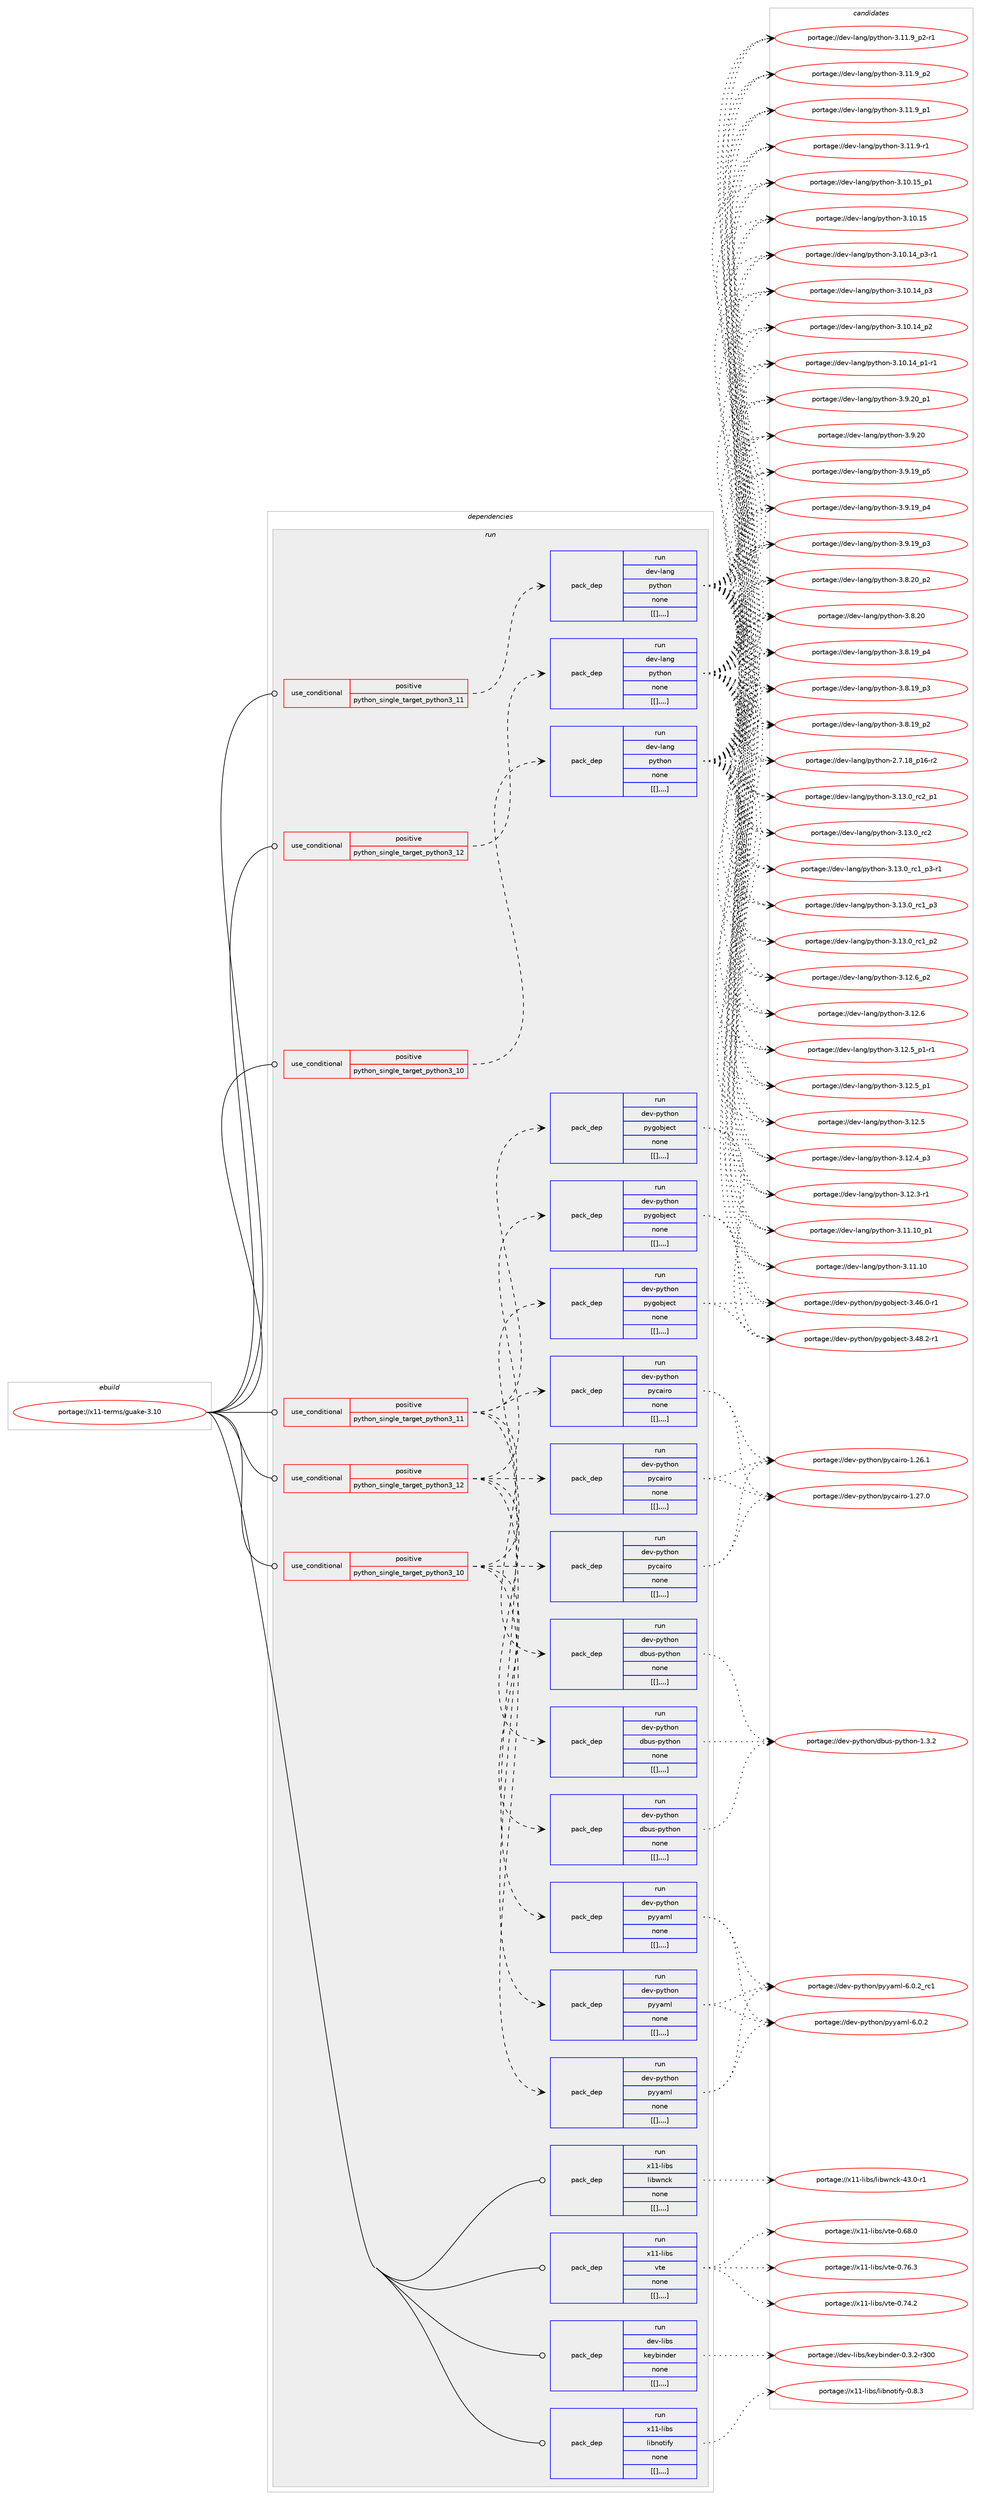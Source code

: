 digraph prolog {

# *************
# Graph options
# *************

newrank=true;
concentrate=true;
compound=true;
graph [rankdir=LR,fontname=Helvetica,fontsize=10,ranksep=1.5];#, ranksep=2.5, nodesep=0.2];
edge  [arrowhead=vee];
node  [fontname=Helvetica,fontsize=10];

# **********
# The ebuild
# **********

subgraph cluster_leftcol {
color=gray;
label=<<i>ebuild</i>>;
id [label="portage://x11-terms/guake-3.10", color=red, width=4, href="../x11-terms/guake-3.10.svg"];
}

# ****************
# The dependencies
# ****************

subgraph cluster_midcol {
color=gray;
label=<<i>dependencies</i>>;
subgraph cluster_compile {
fillcolor="#eeeeee";
style=filled;
label=<<i>compile</i>>;
}
subgraph cluster_compileandrun {
fillcolor="#eeeeee";
style=filled;
label=<<i>compile and run</i>>;
}
subgraph cluster_run {
fillcolor="#eeeeee";
style=filled;
label=<<i>run</i>>;
subgraph cond128310 {
dependency480566 [label=<<TABLE BORDER="0" CELLBORDER="1" CELLSPACING="0" CELLPADDING="4"><TR><TD ROWSPAN="3" CELLPADDING="10">use_conditional</TD></TR><TR><TD>positive</TD></TR><TR><TD>python_single_target_python3_10</TD></TR></TABLE>>, shape=none, color=red];
subgraph pack348815 {
dependency480567 [label=<<TABLE BORDER="0" CELLBORDER="1" CELLSPACING="0" CELLPADDING="4" WIDTH="220"><TR><TD ROWSPAN="6" CELLPADDING="30">pack_dep</TD></TR><TR><TD WIDTH="110">run</TD></TR><TR><TD>dev-lang</TD></TR><TR><TD>python</TD></TR><TR><TD>none</TD></TR><TR><TD>[[],,,,]</TD></TR></TABLE>>, shape=none, color=blue];
}
dependency480566:e -> dependency480567:w [weight=20,style="dashed",arrowhead="vee"];
}
id:e -> dependency480566:w [weight=20,style="solid",arrowhead="odot"];
subgraph cond128311 {
dependency480568 [label=<<TABLE BORDER="0" CELLBORDER="1" CELLSPACING="0" CELLPADDING="4"><TR><TD ROWSPAN="3" CELLPADDING="10">use_conditional</TD></TR><TR><TD>positive</TD></TR><TR><TD>python_single_target_python3_10</TD></TR></TABLE>>, shape=none, color=red];
subgraph pack348816 {
dependency480569 [label=<<TABLE BORDER="0" CELLBORDER="1" CELLSPACING="0" CELLPADDING="4" WIDTH="220"><TR><TD ROWSPAN="6" CELLPADDING="30">pack_dep</TD></TR><TR><TD WIDTH="110">run</TD></TR><TR><TD>dev-python</TD></TR><TR><TD>dbus-python</TD></TR><TR><TD>none</TD></TR><TR><TD>[[],,,,]</TD></TR></TABLE>>, shape=none, color=blue];
}
dependency480568:e -> dependency480569:w [weight=20,style="dashed",arrowhead="vee"];
subgraph pack348817 {
dependency480570 [label=<<TABLE BORDER="0" CELLBORDER="1" CELLSPACING="0" CELLPADDING="4" WIDTH="220"><TR><TD ROWSPAN="6" CELLPADDING="30">pack_dep</TD></TR><TR><TD WIDTH="110">run</TD></TR><TR><TD>dev-python</TD></TR><TR><TD>pycairo</TD></TR><TR><TD>none</TD></TR><TR><TD>[[],,,,]</TD></TR></TABLE>>, shape=none, color=blue];
}
dependency480568:e -> dependency480570:w [weight=20,style="dashed",arrowhead="vee"];
subgraph pack348818 {
dependency480571 [label=<<TABLE BORDER="0" CELLBORDER="1" CELLSPACING="0" CELLPADDING="4" WIDTH="220"><TR><TD ROWSPAN="6" CELLPADDING="30">pack_dep</TD></TR><TR><TD WIDTH="110">run</TD></TR><TR><TD>dev-python</TD></TR><TR><TD>pygobject</TD></TR><TR><TD>none</TD></TR><TR><TD>[[],,,,]</TD></TR></TABLE>>, shape=none, color=blue];
}
dependency480568:e -> dependency480571:w [weight=20,style="dashed",arrowhead="vee"];
subgraph pack348819 {
dependency480572 [label=<<TABLE BORDER="0" CELLBORDER="1" CELLSPACING="0" CELLPADDING="4" WIDTH="220"><TR><TD ROWSPAN="6" CELLPADDING="30">pack_dep</TD></TR><TR><TD WIDTH="110">run</TD></TR><TR><TD>dev-python</TD></TR><TR><TD>pyyaml</TD></TR><TR><TD>none</TD></TR><TR><TD>[[],,,,]</TD></TR></TABLE>>, shape=none, color=blue];
}
dependency480568:e -> dependency480572:w [weight=20,style="dashed",arrowhead="vee"];
}
id:e -> dependency480568:w [weight=20,style="solid",arrowhead="odot"];
subgraph cond128312 {
dependency480573 [label=<<TABLE BORDER="0" CELLBORDER="1" CELLSPACING="0" CELLPADDING="4"><TR><TD ROWSPAN="3" CELLPADDING="10">use_conditional</TD></TR><TR><TD>positive</TD></TR><TR><TD>python_single_target_python3_11</TD></TR></TABLE>>, shape=none, color=red];
subgraph pack348820 {
dependency480574 [label=<<TABLE BORDER="0" CELLBORDER="1" CELLSPACING="0" CELLPADDING="4" WIDTH="220"><TR><TD ROWSPAN="6" CELLPADDING="30">pack_dep</TD></TR><TR><TD WIDTH="110">run</TD></TR><TR><TD>dev-lang</TD></TR><TR><TD>python</TD></TR><TR><TD>none</TD></TR><TR><TD>[[],,,,]</TD></TR></TABLE>>, shape=none, color=blue];
}
dependency480573:e -> dependency480574:w [weight=20,style="dashed",arrowhead="vee"];
}
id:e -> dependency480573:w [weight=20,style="solid",arrowhead="odot"];
subgraph cond128313 {
dependency480575 [label=<<TABLE BORDER="0" CELLBORDER="1" CELLSPACING="0" CELLPADDING="4"><TR><TD ROWSPAN="3" CELLPADDING="10">use_conditional</TD></TR><TR><TD>positive</TD></TR><TR><TD>python_single_target_python3_11</TD></TR></TABLE>>, shape=none, color=red];
subgraph pack348821 {
dependency480576 [label=<<TABLE BORDER="0" CELLBORDER="1" CELLSPACING="0" CELLPADDING="4" WIDTH="220"><TR><TD ROWSPAN="6" CELLPADDING="30">pack_dep</TD></TR><TR><TD WIDTH="110">run</TD></TR><TR><TD>dev-python</TD></TR><TR><TD>dbus-python</TD></TR><TR><TD>none</TD></TR><TR><TD>[[],,,,]</TD></TR></TABLE>>, shape=none, color=blue];
}
dependency480575:e -> dependency480576:w [weight=20,style="dashed",arrowhead="vee"];
subgraph pack348822 {
dependency480577 [label=<<TABLE BORDER="0" CELLBORDER="1" CELLSPACING="0" CELLPADDING="4" WIDTH="220"><TR><TD ROWSPAN="6" CELLPADDING="30">pack_dep</TD></TR><TR><TD WIDTH="110">run</TD></TR><TR><TD>dev-python</TD></TR><TR><TD>pycairo</TD></TR><TR><TD>none</TD></TR><TR><TD>[[],,,,]</TD></TR></TABLE>>, shape=none, color=blue];
}
dependency480575:e -> dependency480577:w [weight=20,style="dashed",arrowhead="vee"];
subgraph pack348823 {
dependency480578 [label=<<TABLE BORDER="0" CELLBORDER="1" CELLSPACING="0" CELLPADDING="4" WIDTH="220"><TR><TD ROWSPAN="6" CELLPADDING="30">pack_dep</TD></TR><TR><TD WIDTH="110">run</TD></TR><TR><TD>dev-python</TD></TR><TR><TD>pygobject</TD></TR><TR><TD>none</TD></TR><TR><TD>[[],,,,]</TD></TR></TABLE>>, shape=none, color=blue];
}
dependency480575:e -> dependency480578:w [weight=20,style="dashed",arrowhead="vee"];
subgraph pack348824 {
dependency480579 [label=<<TABLE BORDER="0" CELLBORDER="1" CELLSPACING="0" CELLPADDING="4" WIDTH="220"><TR><TD ROWSPAN="6" CELLPADDING="30">pack_dep</TD></TR><TR><TD WIDTH="110">run</TD></TR><TR><TD>dev-python</TD></TR><TR><TD>pyyaml</TD></TR><TR><TD>none</TD></TR><TR><TD>[[],,,,]</TD></TR></TABLE>>, shape=none, color=blue];
}
dependency480575:e -> dependency480579:w [weight=20,style="dashed",arrowhead="vee"];
}
id:e -> dependency480575:w [weight=20,style="solid",arrowhead="odot"];
subgraph cond128314 {
dependency480580 [label=<<TABLE BORDER="0" CELLBORDER="1" CELLSPACING="0" CELLPADDING="4"><TR><TD ROWSPAN="3" CELLPADDING="10">use_conditional</TD></TR><TR><TD>positive</TD></TR><TR><TD>python_single_target_python3_12</TD></TR></TABLE>>, shape=none, color=red];
subgraph pack348825 {
dependency480581 [label=<<TABLE BORDER="0" CELLBORDER="1" CELLSPACING="0" CELLPADDING="4" WIDTH="220"><TR><TD ROWSPAN="6" CELLPADDING="30">pack_dep</TD></TR><TR><TD WIDTH="110">run</TD></TR><TR><TD>dev-lang</TD></TR><TR><TD>python</TD></TR><TR><TD>none</TD></TR><TR><TD>[[],,,,]</TD></TR></TABLE>>, shape=none, color=blue];
}
dependency480580:e -> dependency480581:w [weight=20,style="dashed",arrowhead="vee"];
}
id:e -> dependency480580:w [weight=20,style="solid",arrowhead="odot"];
subgraph cond128315 {
dependency480582 [label=<<TABLE BORDER="0" CELLBORDER="1" CELLSPACING="0" CELLPADDING="4"><TR><TD ROWSPAN="3" CELLPADDING="10">use_conditional</TD></TR><TR><TD>positive</TD></TR><TR><TD>python_single_target_python3_12</TD></TR></TABLE>>, shape=none, color=red];
subgraph pack348826 {
dependency480583 [label=<<TABLE BORDER="0" CELLBORDER="1" CELLSPACING="0" CELLPADDING="4" WIDTH="220"><TR><TD ROWSPAN="6" CELLPADDING="30">pack_dep</TD></TR><TR><TD WIDTH="110">run</TD></TR><TR><TD>dev-python</TD></TR><TR><TD>dbus-python</TD></TR><TR><TD>none</TD></TR><TR><TD>[[],,,,]</TD></TR></TABLE>>, shape=none, color=blue];
}
dependency480582:e -> dependency480583:w [weight=20,style="dashed",arrowhead="vee"];
subgraph pack348827 {
dependency480584 [label=<<TABLE BORDER="0" CELLBORDER="1" CELLSPACING="0" CELLPADDING="4" WIDTH="220"><TR><TD ROWSPAN="6" CELLPADDING="30">pack_dep</TD></TR><TR><TD WIDTH="110">run</TD></TR><TR><TD>dev-python</TD></TR><TR><TD>pycairo</TD></TR><TR><TD>none</TD></TR><TR><TD>[[],,,,]</TD></TR></TABLE>>, shape=none, color=blue];
}
dependency480582:e -> dependency480584:w [weight=20,style="dashed",arrowhead="vee"];
subgraph pack348828 {
dependency480585 [label=<<TABLE BORDER="0" CELLBORDER="1" CELLSPACING="0" CELLPADDING="4" WIDTH="220"><TR><TD ROWSPAN="6" CELLPADDING="30">pack_dep</TD></TR><TR><TD WIDTH="110">run</TD></TR><TR><TD>dev-python</TD></TR><TR><TD>pygobject</TD></TR><TR><TD>none</TD></TR><TR><TD>[[],,,,]</TD></TR></TABLE>>, shape=none, color=blue];
}
dependency480582:e -> dependency480585:w [weight=20,style="dashed",arrowhead="vee"];
subgraph pack348829 {
dependency480586 [label=<<TABLE BORDER="0" CELLBORDER="1" CELLSPACING="0" CELLPADDING="4" WIDTH="220"><TR><TD ROWSPAN="6" CELLPADDING="30">pack_dep</TD></TR><TR><TD WIDTH="110">run</TD></TR><TR><TD>dev-python</TD></TR><TR><TD>pyyaml</TD></TR><TR><TD>none</TD></TR><TR><TD>[[],,,,]</TD></TR></TABLE>>, shape=none, color=blue];
}
dependency480582:e -> dependency480586:w [weight=20,style="dashed",arrowhead="vee"];
}
id:e -> dependency480582:w [weight=20,style="solid",arrowhead="odot"];
subgraph pack348830 {
dependency480587 [label=<<TABLE BORDER="0" CELLBORDER="1" CELLSPACING="0" CELLPADDING="4" WIDTH="220"><TR><TD ROWSPAN="6" CELLPADDING="30">pack_dep</TD></TR><TR><TD WIDTH="110">run</TD></TR><TR><TD>dev-libs</TD></TR><TR><TD>keybinder</TD></TR><TR><TD>none</TD></TR><TR><TD>[[],,,,]</TD></TR></TABLE>>, shape=none, color=blue];
}
id:e -> dependency480587:w [weight=20,style="solid",arrowhead="odot"];
subgraph pack348831 {
dependency480588 [label=<<TABLE BORDER="0" CELLBORDER="1" CELLSPACING="0" CELLPADDING="4" WIDTH="220"><TR><TD ROWSPAN="6" CELLPADDING="30">pack_dep</TD></TR><TR><TD WIDTH="110">run</TD></TR><TR><TD>x11-libs</TD></TR><TR><TD>libnotify</TD></TR><TR><TD>none</TD></TR><TR><TD>[[],,,,]</TD></TR></TABLE>>, shape=none, color=blue];
}
id:e -> dependency480588:w [weight=20,style="solid",arrowhead="odot"];
subgraph pack348832 {
dependency480589 [label=<<TABLE BORDER="0" CELLBORDER="1" CELLSPACING="0" CELLPADDING="4" WIDTH="220"><TR><TD ROWSPAN="6" CELLPADDING="30">pack_dep</TD></TR><TR><TD WIDTH="110">run</TD></TR><TR><TD>x11-libs</TD></TR><TR><TD>libwnck</TD></TR><TR><TD>none</TD></TR><TR><TD>[[],,,,]</TD></TR></TABLE>>, shape=none, color=blue];
}
id:e -> dependency480589:w [weight=20,style="solid",arrowhead="odot"];
subgraph pack348833 {
dependency480590 [label=<<TABLE BORDER="0" CELLBORDER="1" CELLSPACING="0" CELLPADDING="4" WIDTH="220"><TR><TD ROWSPAN="6" CELLPADDING="30">pack_dep</TD></TR><TR><TD WIDTH="110">run</TD></TR><TR><TD>x11-libs</TD></TR><TR><TD>vte</TD></TR><TR><TD>none</TD></TR><TR><TD>[[],,,,]</TD></TR></TABLE>>, shape=none, color=blue];
}
id:e -> dependency480590:w [weight=20,style="solid",arrowhead="odot"];
}
}

# **************
# The candidates
# **************

subgraph cluster_choices {
rank=same;
color=gray;
label=<<i>candidates</i>>;

subgraph choice348815 {
color=black;
nodesep=1;
choice100101118451089711010347112121116104111110455146495146489511499509511249 [label="portage://dev-lang/python-3.13.0_rc2_p1", color=red, width=4,href="../dev-lang/python-3.13.0_rc2_p1.svg"];
choice10010111845108971101034711212111610411111045514649514648951149950 [label="portage://dev-lang/python-3.13.0_rc2", color=red, width=4,href="../dev-lang/python-3.13.0_rc2.svg"];
choice1001011184510897110103471121211161041111104551464951464895114994995112514511449 [label="portage://dev-lang/python-3.13.0_rc1_p3-r1", color=red, width=4,href="../dev-lang/python-3.13.0_rc1_p3-r1.svg"];
choice100101118451089711010347112121116104111110455146495146489511499499511251 [label="portage://dev-lang/python-3.13.0_rc1_p3", color=red, width=4,href="../dev-lang/python-3.13.0_rc1_p3.svg"];
choice100101118451089711010347112121116104111110455146495146489511499499511250 [label="portage://dev-lang/python-3.13.0_rc1_p2", color=red, width=4,href="../dev-lang/python-3.13.0_rc1_p2.svg"];
choice100101118451089711010347112121116104111110455146495046549511250 [label="portage://dev-lang/python-3.12.6_p2", color=red, width=4,href="../dev-lang/python-3.12.6_p2.svg"];
choice10010111845108971101034711212111610411111045514649504654 [label="portage://dev-lang/python-3.12.6", color=red, width=4,href="../dev-lang/python-3.12.6.svg"];
choice1001011184510897110103471121211161041111104551464950465395112494511449 [label="portage://dev-lang/python-3.12.5_p1-r1", color=red, width=4,href="../dev-lang/python-3.12.5_p1-r1.svg"];
choice100101118451089711010347112121116104111110455146495046539511249 [label="portage://dev-lang/python-3.12.5_p1", color=red, width=4,href="../dev-lang/python-3.12.5_p1.svg"];
choice10010111845108971101034711212111610411111045514649504653 [label="portage://dev-lang/python-3.12.5", color=red, width=4,href="../dev-lang/python-3.12.5.svg"];
choice100101118451089711010347112121116104111110455146495046529511251 [label="portage://dev-lang/python-3.12.4_p3", color=red, width=4,href="../dev-lang/python-3.12.4_p3.svg"];
choice100101118451089711010347112121116104111110455146495046514511449 [label="portage://dev-lang/python-3.12.3-r1", color=red, width=4,href="../dev-lang/python-3.12.3-r1.svg"];
choice10010111845108971101034711212111610411111045514649494649489511249 [label="portage://dev-lang/python-3.11.10_p1", color=red, width=4,href="../dev-lang/python-3.11.10_p1.svg"];
choice1001011184510897110103471121211161041111104551464949464948 [label="portage://dev-lang/python-3.11.10", color=red, width=4,href="../dev-lang/python-3.11.10.svg"];
choice1001011184510897110103471121211161041111104551464949465795112504511449 [label="portage://dev-lang/python-3.11.9_p2-r1", color=red, width=4,href="../dev-lang/python-3.11.9_p2-r1.svg"];
choice100101118451089711010347112121116104111110455146494946579511250 [label="portage://dev-lang/python-3.11.9_p2", color=red, width=4,href="../dev-lang/python-3.11.9_p2.svg"];
choice100101118451089711010347112121116104111110455146494946579511249 [label="portage://dev-lang/python-3.11.9_p1", color=red, width=4,href="../dev-lang/python-3.11.9_p1.svg"];
choice100101118451089711010347112121116104111110455146494946574511449 [label="portage://dev-lang/python-3.11.9-r1", color=red, width=4,href="../dev-lang/python-3.11.9-r1.svg"];
choice10010111845108971101034711212111610411111045514649484649539511249 [label="portage://dev-lang/python-3.10.15_p1", color=red, width=4,href="../dev-lang/python-3.10.15_p1.svg"];
choice1001011184510897110103471121211161041111104551464948464953 [label="portage://dev-lang/python-3.10.15", color=red, width=4,href="../dev-lang/python-3.10.15.svg"];
choice100101118451089711010347112121116104111110455146494846495295112514511449 [label="portage://dev-lang/python-3.10.14_p3-r1", color=red, width=4,href="../dev-lang/python-3.10.14_p3-r1.svg"];
choice10010111845108971101034711212111610411111045514649484649529511251 [label="portage://dev-lang/python-3.10.14_p3", color=red, width=4,href="../dev-lang/python-3.10.14_p3.svg"];
choice10010111845108971101034711212111610411111045514649484649529511250 [label="portage://dev-lang/python-3.10.14_p2", color=red, width=4,href="../dev-lang/python-3.10.14_p2.svg"];
choice100101118451089711010347112121116104111110455146494846495295112494511449 [label="portage://dev-lang/python-3.10.14_p1-r1", color=red, width=4,href="../dev-lang/python-3.10.14_p1-r1.svg"];
choice100101118451089711010347112121116104111110455146574650489511249 [label="portage://dev-lang/python-3.9.20_p1", color=red, width=4,href="../dev-lang/python-3.9.20_p1.svg"];
choice10010111845108971101034711212111610411111045514657465048 [label="portage://dev-lang/python-3.9.20", color=red, width=4,href="../dev-lang/python-3.9.20.svg"];
choice100101118451089711010347112121116104111110455146574649579511253 [label="portage://dev-lang/python-3.9.19_p5", color=red, width=4,href="../dev-lang/python-3.9.19_p5.svg"];
choice100101118451089711010347112121116104111110455146574649579511252 [label="portage://dev-lang/python-3.9.19_p4", color=red, width=4,href="../dev-lang/python-3.9.19_p4.svg"];
choice100101118451089711010347112121116104111110455146574649579511251 [label="portage://dev-lang/python-3.9.19_p3", color=red, width=4,href="../dev-lang/python-3.9.19_p3.svg"];
choice100101118451089711010347112121116104111110455146564650489511250 [label="portage://dev-lang/python-3.8.20_p2", color=red, width=4,href="../dev-lang/python-3.8.20_p2.svg"];
choice10010111845108971101034711212111610411111045514656465048 [label="portage://dev-lang/python-3.8.20", color=red, width=4,href="../dev-lang/python-3.8.20.svg"];
choice100101118451089711010347112121116104111110455146564649579511252 [label="portage://dev-lang/python-3.8.19_p4", color=red, width=4,href="../dev-lang/python-3.8.19_p4.svg"];
choice100101118451089711010347112121116104111110455146564649579511251 [label="portage://dev-lang/python-3.8.19_p3", color=red, width=4,href="../dev-lang/python-3.8.19_p3.svg"];
choice100101118451089711010347112121116104111110455146564649579511250 [label="portage://dev-lang/python-3.8.19_p2", color=red, width=4,href="../dev-lang/python-3.8.19_p2.svg"];
choice100101118451089711010347112121116104111110455046554649569511249544511450 [label="portage://dev-lang/python-2.7.18_p16-r2", color=red, width=4,href="../dev-lang/python-2.7.18_p16-r2.svg"];
dependency480567:e -> choice100101118451089711010347112121116104111110455146495146489511499509511249:w [style=dotted,weight="100"];
dependency480567:e -> choice10010111845108971101034711212111610411111045514649514648951149950:w [style=dotted,weight="100"];
dependency480567:e -> choice1001011184510897110103471121211161041111104551464951464895114994995112514511449:w [style=dotted,weight="100"];
dependency480567:e -> choice100101118451089711010347112121116104111110455146495146489511499499511251:w [style=dotted,weight="100"];
dependency480567:e -> choice100101118451089711010347112121116104111110455146495146489511499499511250:w [style=dotted,weight="100"];
dependency480567:e -> choice100101118451089711010347112121116104111110455146495046549511250:w [style=dotted,weight="100"];
dependency480567:e -> choice10010111845108971101034711212111610411111045514649504654:w [style=dotted,weight="100"];
dependency480567:e -> choice1001011184510897110103471121211161041111104551464950465395112494511449:w [style=dotted,weight="100"];
dependency480567:e -> choice100101118451089711010347112121116104111110455146495046539511249:w [style=dotted,weight="100"];
dependency480567:e -> choice10010111845108971101034711212111610411111045514649504653:w [style=dotted,weight="100"];
dependency480567:e -> choice100101118451089711010347112121116104111110455146495046529511251:w [style=dotted,weight="100"];
dependency480567:e -> choice100101118451089711010347112121116104111110455146495046514511449:w [style=dotted,weight="100"];
dependency480567:e -> choice10010111845108971101034711212111610411111045514649494649489511249:w [style=dotted,weight="100"];
dependency480567:e -> choice1001011184510897110103471121211161041111104551464949464948:w [style=dotted,weight="100"];
dependency480567:e -> choice1001011184510897110103471121211161041111104551464949465795112504511449:w [style=dotted,weight="100"];
dependency480567:e -> choice100101118451089711010347112121116104111110455146494946579511250:w [style=dotted,weight="100"];
dependency480567:e -> choice100101118451089711010347112121116104111110455146494946579511249:w [style=dotted,weight="100"];
dependency480567:e -> choice100101118451089711010347112121116104111110455146494946574511449:w [style=dotted,weight="100"];
dependency480567:e -> choice10010111845108971101034711212111610411111045514649484649539511249:w [style=dotted,weight="100"];
dependency480567:e -> choice1001011184510897110103471121211161041111104551464948464953:w [style=dotted,weight="100"];
dependency480567:e -> choice100101118451089711010347112121116104111110455146494846495295112514511449:w [style=dotted,weight="100"];
dependency480567:e -> choice10010111845108971101034711212111610411111045514649484649529511251:w [style=dotted,weight="100"];
dependency480567:e -> choice10010111845108971101034711212111610411111045514649484649529511250:w [style=dotted,weight="100"];
dependency480567:e -> choice100101118451089711010347112121116104111110455146494846495295112494511449:w [style=dotted,weight="100"];
dependency480567:e -> choice100101118451089711010347112121116104111110455146574650489511249:w [style=dotted,weight="100"];
dependency480567:e -> choice10010111845108971101034711212111610411111045514657465048:w [style=dotted,weight="100"];
dependency480567:e -> choice100101118451089711010347112121116104111110455146574649579511253:w [style=dotted,weight="100"];
dependency480567:e -> choice100101118451089711010347112121116104111110455146574649579511252:w [style=dotted,weight="100"];
dependency480567:e -> choice100101118451089711010347112121116104111110455146574649579511251:w [style=dotted,weight="100"];
dependency480567:e -> choice100101118451089711010347112121116104111110455146564650489511250:w [style=dotted,weight="100"];
dependency480567:e -> choice10010111845108971101034711212111610411111045514656465048:w [style=dotted,weight="100"];
dependency480567:e -> choice100101118451089711010347112121116104111110455146564649579511252:w [style=dotted,weight="100"];
dependency480567:e -> choice100101118451089711010347112121116104111110455146564649579511251:w [style=dotted,weight="100"];
dependency480567:e -> choice100101118451089711010347112121116104111110455146564649579511250:w [style=dotted,weight="100"];
dependency480567:e -> choice100101118451089711010347112121116104111110455046554649569511249544511450:w [style=dotted,weight="100"];
}
subgraph choice348816 {
color=black;
nodesep=1;
choice10010111845112121116104111110471009811711545112121116104111110454946514650 [label="portage://dev-python/dbus-python-1.3.2", color=red, width=4,href="../dev-python/dbus-python-1.3.2.svg"];
dependency480569:e -> choice10010111845112121116104111110471009811711545112121116104111110454946514650:w [style=dotted,weight="100"];
}
subgraph choice348817 {
color=black;
nodesep=1;
choice1001011184511212111610411111047112121999710511411145494650554648 [label="portage://dev-python/pycairo-1.27.0", color=red, width=4,href="../dev-python/pycairo-1.27.0.svg"];
choice1001011184511212111610411111047112121999710511411145494650544649 [label="portage://dev-python/pycairo-1.26.1", color=red, width=4,href="../dev-python/pycairo-1.26.1.svg"];
dependency480570:e -> choice1001011184511212111610411111047112121999710511411145494650554648:w [style=dotted,weight="100"];
dependency480570:e -> choice1001011184511212111610411111047112121999710511411145494650544649:w [style=dotted,weight="100"];
}
subgraph choice348818 {
color=black;
nodesep=1;
choice10010111845112121116104111110471121211031119810610199116455146525646504511449 [label="portage://dev-python/pygobject-3.48.2-r1", color=red, width=4,href="../dev-python/pygobject-3.48.2-r1.svg"];
choice10010111845112121116104111110471121211031119810610199116455146525446484511449 [label="portage://dev-python/pygobject-3.46.0-r1", color=red, width=4,href="../dev-python/pygobject-3.46.0-r1.svg"];
dependency480571:e -> choice10010111845112121116104111110471121211031119810610199116455146525646504511449:w [style=dotted,weight="100"];
dependency480571:e -> choice10010111845112121116104111110471121211031119810610199116455146525446484511449:w [style=dotted,weight="100"];
}
subgraph choice348819 {
color=black;
nodesep=1;
choice100101118451121211161041111104711212112197109108455446484650951149949 [label="portage://dev-python/pyyaml-6.0.2_rc1", color=red, width=4,href="../dev-python/pyyaml-6.0.2_rc1.svg"];
choice100101118451121211161041111104711212112197109108455446484650 [label="portage://dev-python/pyyaml-6.0.2", color=red, width=4,href="../dev-python/pyyaml-6.0.2.svg"];
dependency480572:e -> choice100101118451121211161041111104711212112197109108455446484650951149949:w [style=dotted,weight="100"];
dependency480572:e -> choice100101118451121211161041111104711212112197109108455446484650:w [style=dotted,weight="100"];
}
subgraph choice348820 {
color=black;
nodesep=1;
choice100101118451089711010347112121116104111110455146495146489511499509511249 [label="portage://dev-lang/python-3.13.0_rc2_p1", color=red, width=4,href="../dev-lang/python-3.13.0_rc2_p1.svg"];
choice10010111845108971101034711212111610411111045514649514648951149950 [label="portage://dev-lang/python-3.13.0_rc2", color=red, width=4,href="../dev-lang/python-3.13.0_rc2.svg"];
choice1001011184510897110103471121211161041111104551464951464895114994995112514511449 [label="portage://dev-lang/python-3.13.0_rc1_p3-r1", color=red, width=4,href="../dev-lang/python-3.13.0_rc1_p3-r1.svg"];
choice100101118451089711010347112121116104111110455146495146489511499499511251 [label="portage://dev-lang/python-3.13.0_rc1_p3", color=red, width=4,href="../dev-lang/python-3.13.0_rc1_p3.svg"];
choice100101118451089711010347112121116104111110455146495146489511499499511250 [label="portage://dev-lang/python-3.13.0_rc1_p2", color=red, width=4,href="../dev-lang/python-3.13.0_rc1_p2.svg"];
choice100101118451089711010347112121116104111110455146495046549511250 [label="portage://dev-lang/python-3.12.6_p2", color=red, width=4,href="../dev-lang/python-3.12.6_p2.svg"];
choice10010111845108971101034711212111610411111045514649504654 [label="portage://dev-lang/python-3.12.6", color=red, width=4,href="../dev-lang/python-3.12.6.svg"];
choice1001011184510897110103471121211161041111104551464950465395112494511449 [label="portage://dev-lang/python-3.12.5_p1-r1", color=red, width=4,href="../dev-lang/python-3.12.5_p1-r1.svg"];
choice100101118451089711010347112121116104111110455146495046539511249 [label="portage://dev-lang/python-3.12.5_p1", color=red, width=4,href="../dev-lang/python-3.12.5_p1.svg"];
choice10010111845108971101034711212111610411111045514649504653 [label="portage://dev-lang/python-3.12.5", color=red, width=4,href="../dev-lang/python-3.12.5.svg"];
choice100101118451089711010347112121116104111110455146495046529511251 [label="portage://dev-lang/python-3.12.4_p3", color=red, width=4,href="../dev-lang/python-3.12.4_p3.svg"];
choice100101118451089711010347112121116104111110455146495046514511449 [label="portage://dev-lang/python-3.12.3-r1", color=red, width=4,href="../dev-lang/python-3.12.3-r1.svg"];
choice10010111845108971101034711212111610411111045514649494649489511249 [label="portage://dev-lang/python-3.11.10_p1", color=red, width=4,href="../dev-lang/python-3.11.10_p1.svg"];
choice1001011184510897110103471121211161041111104551464949464948 [label="portage://dev-lang/python-3.11.10", color=red, width=4,href="../dev-lang/python-3.11.10.svg"];
choice1001011184510897110103471121211161041111104551464949465795112504511449 [label="portage://dev-lang/python-3.11.9_p2-r1", color=red, width=4,href="../dev-lang/python-3.11.9_p2-r1.svg"];
choice100101118451089711010347112121116104111110455146494946579511250 [label="portage://dev-lang/python-3.11.9_p2", color=red, width=4,href="../dev-lang/python-3.11.9_p2.svg"];
choice100101118451089711010347112121116104111110455146494946579511249 [label="portage://dev-lang/python-3.11.9_p1", color=red, width=4,href="../dev-lang/python-3.11.9_p1.svg"];
choice100101118451089711010347112121116104111110455146494946574511449 [label="portage://dev-lang/python-3.11.9-r1", color=red, width=4,href="../dev-lang/python-3.11.9-r1.svg"];
choice10010111845108971101034711212111610411111045514649484649539511249 [label="portage://dev-lang/python-3.10.15_p1", color=red, width=4,href="../dev-lang/python-3.10.15_p1.svg"];
choice1001011184510897110103471121211161041111104551464948464953 [label="portage://dev-lang/python-3.10.15", color=red, width=4,href="../dev-lang/python-3.10.15.svg"];
choice100101118451089711010347112121116104111110455146494846495295112514511449 [label="portage://dev-lang/python-3.10.14_p3-r1", color=red, width=4,href="../dev-lang/python-3.10.14_p3-r1.svg"];
choice10010111845108971101034711212111610411111045514649484649529511251 [label="portage://dev-lang/python-3.10.14_p3", color=red, width=4,href="../dev-lang/python-3.10.14_p3.svg"];
choice10010111845108971101034711212111610411111045514649484649529511250 [label="portage://dev-lang/python-3.10.14_p2", color=red, width=4,href="../dev-lang/python-3.10.14_p2.svg"];
choice100101118451089711010347112121116104111110455146494846495295112494511449 [label="portage://dev-lang/python-3.10.14_p1-r1", color=red, width=4,href="../dev-lang/python-3.10.14_p1-r1.svg"];
choice100101118451089711010347112121116104111110455146574650489511249 [label="portage://dev-lang/python-3.9.20_p1", color=red, width=4,href="../dev-lang/python-3.9.20_p1.svg"];
choice10010111845108971101034711212111610411111045514657465048 [label="portage://dev-lang/python-3.9.20", color=red, width=4,href="../dev-lang/python-3.9.20.svg"];
choice100101118451089711010347112121116104111110455146574649579511253 [label="portage://dev-lang/python-3.9.19_p5", color=red, width=4,href="../dev-lang/python-3.9.19_p5.svg"];
choice100101118451089711010347112121116104111110455146574649579511252 [label="portage://dev-lang/python-3.9.19_p4", color=red, width=4,href="../dev-lang/python-3.9.19_p4.svg"];
choice100101118451089711010347112121116104111110455146574649579511251 [label="portage://dev-lang/python-3.9.19_p3", color=red, width=4,href="../dev-lang/python-3.9.19_p3.svg"];
choice100101118451089711010347112121116104111110455146564650489511250 [label="portage://dev-lang/python-3.8.20_p2", color=red, width=4,href="../dev-lang/python-3.8.20_p2.svg"];
choice10010111845108971101034711212111610411111045514656465048 [label="portage://dev-lang/python-3.8.20", color=red, width=4,href="../dev-lang/python-3.8.20.svg"];
choice100101118451089711010347112121116104111110455146564649579511252 [label="portage://dev-lang/python-3.8.19_p4", color=red, width=4,href="../dev-lang/python-3.8.19_p4.svg"];
choice100101118451089711010347112121116104111110455146564649579511251 [label="portage://dev-lang/python-3.8.19_p3", color=red, width=4,href="../dev-lang/python-3.8.19_p3.svg"];
choice100101118451089711010347112121116104111110455146564649579511250 [label="portage://dev-lang/python-3.8.19_p2", color=red, width=4,href="../dev-lang/python-3.8.19_p2.svg"];
choice100101118451089711010347112121116104111110455046554649569511249544511450 [label="portage://dev-lang/python-2.7.18_p16-r2", color=red, width=4,href="../dev-lang/python-2.7.18_p16-r2.svg"];
dependency480574:e -> choice100101118451089711010347112121116104111110455146495146489511499509511249:w [style=dotted,weight="100"];
dependency480574:e -> choice10010111845108971101034711212111610411111045514649514648951149950:w [style=dotted,weight="100"];
dependency480574:e -> choice1001011184510897110103471121211161041111104551464951464895114994995112514511449:w [style=dotted,weight="100"];
dependency480574:e -> choice100101118451089711010347112121116104111110455146495146489511499499511251:w [style=dotted,weight="100"];
dependency480574:e -> choice100101118451089711010347112121116104111110455146495146489511499499511250:w [style=dotted,weight="100"];
dependency480574:e -> choice100101118451089711010347112121116104111110455146495046549511250:w [style=dotted,weight="100"];
dependency480574:e -> choice10010111845108971101034711212111610411111045514649504654:w [style=dotted,weight="100"];
dependency480574:e -> choice1001011184510897110103471121211161041111104551464950465395112494511449:w [style=dotted,weight="100"];
dependency480574:e -> choice100101118451089711010347112121116104111110455146495046539511249:w [style=dotted,weight="100"];
dependency480574:e -> choice10010111845108971101034711212111610411111045514649504653:w [style=dotted,weight="100"];
dependency480574:e -> choice100101118451089711010347112121116104111110455146495046529511251:w [style=dotted,weight="100"];
dependency480574:e -> choice100101118451089711010347112121116104111110455146495046514511449:w [style=dotted,weight="100"];
dependency480574:e -> choice10010111845108971101034711212111610411111045514649494649489511249:w [style=dotted,weight="100"];
dependency480574:e -> choice1001011184510897110103471121211161041111104551464949464948:w [style=dotted,weight="100"];
dependency480574:e -> choice1001011184510897110103471121211161041111104551464949465795112504511449:w [style=dotted,weight="100"];
dependency480574:e -> choice100101118451089711010347112121116104111110455146494946579511250:w [style=dotted,weight="100"];
dependency480574:e -> choice100101118451089711010347112121116104111110455146494946579511249:w [style=dotted,weight="100"];
dependency480574:e -> choice100101118451089711010347112121116104111110455146494946574511449:w [style=dotted,weight="100"];
dependency480574:e -> choice10010111845108971101034711212111610411111045514649484649539511249:w [style=dotted,weight="100"];
dependency480574:e -> choice1001011184510897110103471121211161041111104551464948464953:w [style=dotted,weight="100"];
dependency480574:e -> choice100101118451089711010347112121116104111110455146494846495295112514511449:w [style=dotted,weight="100"];
dependency480574:e -> choice10010111845108971101034711212111610411111045514649484649529511251:w [style=dotted,weight="100"];
dependency480574:e -> choice10010111845108971101034711212111610411111045514649484649529511250:w [style=dotted,weight="100"];
dependency480574:e -> choice100101118451089711010347112121116104111110455146494846495295112494511449:w [style=dotted,weight="100"];
dependency480574:e -> choice100101118451089711010347112121116104111110455146574650489511249:w [style=dotted,weight="100"];
dependency480574:e -> choice10010111845108971101034711212111610411111045514657465048:w [style=dotted,weight="100"];
dependency480574:e -> choice100101118451089711010347112121116104111110455146574649579511253:w [style=dotted,weight="100"];
dependency480574:e -> choice100101118451089711010347112121116104111110455146574649579511252:w [style=dotted,weight="100"];
dependency480574:e -> choice100101118451089711010347112121116104111110455146574649579511251:w [style=dotted,weight="100"];
dependency480574:e -> choice100101118451089711010347112121116104111110455146564650489511250:w [style=dotted,weight="100"];
dependency480574:e -> choice10010111845108971101034711212111610411111045514656465048:w [style=dotted,weight="100"];
dependency480574:e -> choice100101118451089711010347112121116104111110455146564649579511252:w [style=dotted,weight="100"];
dependency480574:e -> choice100101118451089711010347112121116104111110455146564649579511251:w [style=dotted,weight="100"];
dependency480574:e -> choice100101118451089711010347112121116104111110455146564649579511250:w [style=dotted,weight="100"];
dependency480574:e -> choice100101118451089711010347112121116104111110455046554649569511249544511450:w [style=dotted,weight="100"];
}
subgraph choice348821 {
color=black;
nodesep=1;
choice10010111845112121116104111110471009811711545112121116104111110454946514650 [label="portage://dev-python/dbus-python-1.3.2", color=red, width=4,href="../dev-python/dbus-python-1.3.2.svg"];
dependency480576:e -> choice10010111845112121116104111110471009811711545112121116104111110454946514650:w [style=dotted,weight="100"];
}
subgraph choice348822 {
color=black;
nodesep=1;
choice1001011184511212111610411111047112121999710511411145494650554648 [label="portage://dev-python/pycairo-1.27.0", color=red, width=4,href="../dev-python/pycairo-1.27.0.svg"];
choice1001011184511212111610411111047112121999710511411145494650544649 [label="portage://dev-python/pycairo-1.26.1", color=red, width=4,href="../dev-python/pycairo-1.26.1.svg"];
dependency480577:e -> choice1001011184511212111610411111047112121999710511411145494650554648:w [style=dotted,weight="100"];
dependency480577:e -> choice1001011184511212111610411111047112121999710511411145494650544649:w [style=dotted,weight="100"];
}
subgraph choice348823 {
color=black;
nodesep=1;
choice10010111845112121116104111110471121211031119810610199116455146525646504511449 [label="portage://dev-python/pygobject-3.48.2-r1", color=red, width=4,href="../dev-python/pygobject-3.48.2-r1.svg"];
choice10010111845112121116104111110471121211031119810610199116455146525446484511449 [label="portage://dev-python/pygobject-3.46.0-r1", color=red, width=4,href="../dev-python/pygobject-3.46.0-r1.svg"];
dependency480578:e -> choice10010111845112121116104111110471121211031119810610199116455146525646504511449:w [style=dotted,weight="100"];
dependency480578:e -> choice10010111845112121116104111110471121211031119810610199116455146525446484511449:w [style=dotted,weight="100"];
}
subgraph choice348824 {
color=black;
nodesep=1;
choice100101118451121211161041111104711212112197109108455446484650951149949 [label="portage://dev-python/pyyaml-6.0.2_rc1", color=red, width=4,href="../dev-python/pyyaml-6.0.2_rc1.svg"];
choice100101118451121211161041111104711212112197109108455446484650 [label="portage://dev-python/pyyaml-6.0.2", color=red, width=4,href="../dev-python/pyyaml-6.0.2.svg"];
dependency480579:e -> choice100101118451121211161041111104711212112197109108455446484650951149949:w [style=dotted,weight="100"];
dependency480579:e -> choice100101118451121211161041111104711212112197109108455446484650:w [style=dotted,weight="100"];
}
subgraph choice348825 {
color=black;
nodesep=1;
choice100101118451089711010347112121116104111110455146495146489511499509511249 [label="portage://dev-lang/python-3.13.0_rc2_p1", color=red, width=4,href="../dev-lang/python-3.13.0_rc2_p1.svg"];
choice10010111845108971101034711212111610411111045514649514648951149950 [label="portage://dev-lang/python-3.13.0_rc2", color=red, width=4,href="../dev-lang/python-3.13.0_rc2.svg"];
choice1001011184510897110103471121211161041111104551464951464895114994995112514511449 [label="portage://dev-lang/python-3.13.0_rc1_p3-r1", color=red, width=4,href="../dev-lang/python-3.13.0_rc1_p3-r1.svg"];
choice100101118451089711010347112121116104111110455146495146489511499499511251 [label="portage://dev-lang/python-3.13.0_rc1_p3", color=red, width=4,href="../dev-lang/python-3.13.0_rc1_p3.svg"];
choice100101118451089711010347112121116104111110455146495146489511499499511250 [label="portage://dev-lang/python-3.13.0_rc1_p2", color=red, width=4,href="../dev-lang/python-3.13.0_rc1_p2.svg"];
choice100101118451089711010347112121116104111110455146495046549511250 [label="portage://dev-lang/python-3.12.6_p2", color=red, width=4,href="../dev-lang/python-3.12.6_p2.svg"];
choice10010111845108971101034711212111610411111045514649504654 [label="portage://dev-lang/python-3.12.6", color=red, width=4,href="../dev-lang/python-3.12.6.svg"];
choice1001011184510897110103471121211161041111104551464950465395112494511449 [label="portage://dev-lang/python-3.12.5_p1-r1", color=red, width=4,href="../dev-lang/python-3.12.5_p1-r1.svg"];
choice100101118451089711010347112121116104111110455146495046539511249 [label="portage://dev-lang/python-3.12.5_p1", color=red, width=4,href="../dev-lang/python-3.12.5_p1.svg"];
choice10010111845108971101034711212111610411111045514649504653 [label="portage://dev-lang/python-3.12.5", color=red, width=4,href="../dev-lang/python-3.12.5.svg"];
choice100101118451089711010347112121116104111110455146495046529511251 [label="portage://dev-lang/python-3.12.4_p3", color=red, width=4,href="../dev-lang/python-3.12.4_p3.svg"];
choice100101118451089711010347112121116104111110455146495046514511449 [label="portage://dev-lang/python-3.12.3-r1", color=red, width=4,href="../dev-lang/python-3.12.3-r1.svg"];
choice10010111845108971101034711212111610411111045514649494649489511249 [label="portage://dev-lang/python-3.11.10_p1", color=red, width=4,href="../dev-lang/python-3.11.10_p1.svg"];
choice1001011184510897110103471121211161041111104551464949464948 [label="portage://dev-lang/python-3.11.10", color=red, width=4,href="../dev-lang/python-3.11.10.svg"];
choice1001011184510897110103471121211161041111104551464949465795112504511449 [label="portage://dev-lang/python-3.11.9_p2-r1", color=red, width=4,href="../dev-lang/python-3.11.9_p2-r1.svg"];
choice100101118451089711010347112121116104111110455146494946579511250 [label="portage://dev-lang/python-3.11.9_p2", color=red, width=4,href="../dev-lang/python-3.11.9_p2.svg"];
choice100101118451089711010347112121116104111110455146494946579511249 [label="portage://dev-lang/python-3.11.9_p1", color=red, width=4,href="../dev-lang/python-3.11.9_p1.svg"];
choice100101118451089711010347112121116104111110455146494946574511449 [label="portage://dev-lang/python-3.11.9-r1", color=red, width=4,href="../dev-lang/python-3.11.9-r1.svg"];
choice10010111845108971101034711212111610411111045514649484649539511249 [label="portage://dev-lang/python-3.10.15_p1", color=red, width=4,href="../dev-lang/python-3.10.15_p1.svg"];
choice1001011184510897110103471121211161041111104551464948464953 [label="portage://dev-lang/python-3.10.15", color=red, width=4,href="../dev-lang/python-3.10.15.svg"];
choice100101118451089711010347112121116104111110455146494846495295112514511449 [label="portage://dev-lang/python-3.10.14_p3-r1", color=red, width=4,href="../dev-lang/python-3.10.14_p3-r1.svg"];
choice10010111845108971101034711212111610411111045514649484649529511251 [label="portage://dev-lang/python-3.10.14_p3", color=red, width=4,href="../dev-lang/python-3.10.14_p3.svg"];
choice10010111845108971101034711212111610411111045514649484649529511250 [label="portage://dev-lang/python-3.10.14_p2", color=red, width=4,href="../dev-lang/python-3.10.14_p2.svg"];
choice100101118451089711010347112121116104111110455146494846495295112494511449 [label="portage://dev-lang/python-3.10.14_p1-r1", color=red, width=4,href="../dev-lang/python-3.10.14_p1-r1.svg"];
choice100101118451089711010347112121116104111110455146574650489511249 [label="portage://dev-lang/python-3.9.20_p1", color=red, width=4,href="../dev-lang/python-3.9.20_p1.svg"];
choice10010111845108971101034711212111610411111045514657465048 [label="portage://dev-lang/python-3.9.20", color=red, width=4,href="../dev-lang/python-3.9.20.svg"];
choice100101118451089711010347112121116104111110455146574649579511253 [label="portage://dev-lang/python-3.9.19_p5", color=red, width=4,href="../dev-lang/python-3.9.19_p5.svg"];
choice100101118451089711010347112121116104111110455146574649579511252 [label="portage://dev-lang/python-3.9.19_p4", color=red, width=4,href="../dev-lang/python-3.9.19_p4.svg"];
choice100101118451089711010347112121116104111110455146574649579511251 [label="portage://dev-lang/python-3.9.19_p3", color=red, width=4,href="../dev-lang/python-3.9.19_p3.svg"];
choice100101118451089711010347112121116104111110455146564650489511250 [label="portage://dev-lang/python-3.8.20_p2", color=red, width=4,href="../dev-lang/python-3.8.20_p2.svg"];
choice10010111845108971101034711212111610411111045514656465048 [label="portage://dev-lang/python-3.8.20", color=red, width=4,href="../dev-lang/python-3.8.20.svg"];
choice100101118451089711010347112121116104111110455146564649579511252 [label="portage://dev-lang/python-3.8.19_p4", color=red, width=4,href="../dev-lang/python-3.8.19_p4.svg"];
choice100101118451089711010347112121116104111110455146564649579511251 [label="portage://dev-lang/python-3.8.19_p3", color=red, width=4,href="../dev-lang/python-3.8.19_p3.svg"];
choice100101118451089711010347112121116104111110455146564649579511250 [label="portage://dev-lang/python-3.8.19_p2", color=red, width=4,href="../dev-lang/python-3.8.19_p2.svg"];
choice100101118451089711010347112121116104111110455046554649569511249544511450 [label="portage://dev-lang/python-2.7.18_p16-r2", color=red, width=4,href="../dev-lang/python-2.7.18_p16-r2.svg"];
dependency480581:e -> choice100101118451089711010347112121116104111110455146495146489511499509511249:w [style=dotted,weight="100"];
dependency480581:e -> choice10010111845108971101034711212111610411111045514649514648951149950:w [style=dotted,weight="100"];
dependency480581:e -> choice1001011184510897110103471121211161041111104551464951464895114994995112514511449:w [style=dotted,weight="100"];
dependency480581:e -> choice100101118451089711010347112121116104111110455146495146489511499499511251:w [style=dotted,weight="100"];
dependency480581:e -> choice100101118451089711010347112121116104111110455146495146489511499499511250:w [style=dotted,weight="100"];
dependency480581:e -> choice100101118451089711010347112121116104111110455146495046549511250:w [style=dotted,weight="100"];
dependency480581:e -> choice10010111845108971101034711212111610411111045514649504654:w [style=dotted,weight="100"];
dependency480581:e -> choice1001011184510897110103471121211161041111104551464950465395112494511449:w [style=dotted,weight="100"];
dependency480581:e -> choice100101118451089711010347112121116104111110455146495046539511249:w [style=dotted,weight="100"];
dependency480581:e -> choice10010111845108971101034711212111610411111045514649504653:w [style=dotted,weight="100"];
dependency480581:e -> choice100101118451089711010347112121116104111110455146495046529511251:w [style=dotted,weight="100"];
dependency480581:e -> choice100101118451089711010347112121116104111110455146495046514511449:w [style=dotted,weight="100"];
dependency480581:e -> choice10010111845108971101034711212111610411111045514649494649489511249:w [style=dotted,weight="100"];
dependency480581:e -> choice1001011184510897110103471121211161041111104551464949464948:w [style=dotted,weight="100"];
dependency480581:e -> choice1001011184510897110103471121211161041111104551464949465795112504511449:w [style=dotted,weight="100"];
dependency480581:e -> choice100101118451089711010347112121116104111110455146494946579511250:w [style=dotted,weight="100"];
dependency480581:e -> choice100101118451089711010347112121116104111110455146494946579511249:w [style=dotted,weight="100"];
dependency480581:e -> choice100101118451089711010347112121116104111110455146494946574511449:w [style=dotted,weight="100"];
dependency480581:e -> choice10010111845108971101034711212111610411111045514649484649539511249:w [style=dotted,weight="100"];
dependency480581:e -> choice1001011184510897110103471121211161041111104551464948464953:w [style=dotted,weight="100"];
dependency480581:e -> choice100101118451089711010347112121116104111110455146494846495295112514511449:w [style=dotted,weight="100"];
dependency480581:e -> choice10010111845108971101034711212111610411111045514649484649529511251:w [style=dotted,weight="100"];
dependency480581:e -> choice10010111845108971101034711212111610411111045514649484649529511250:w [style=dotted,weight="100"];
dependency480581:e -> choice100101118451089711010347112121116104111110455146494846495295112494511449:w [style=dotted,weight="100"];
dependency480581:e -> choice100101118451089711010347112121116104111110455146574650489511249:w [style=dotted,weight="100"];
dependency480581:e -> choice10010111845108971101034711212111610411111045514657465048:w [style=dotted,weight="100"];
dependency480581:e -> choice100101118451089711010347112121116104111110455146574649579511253:w [style=dotted,weight="100"];
dependency480581:e -> choice100101118451089711010347112121116104111110455146574649579511252:w [style=dotted,weight="100"];
dependency480581:e -> choice100101118451089711010347112121116104111110455146574649579511251:w [style=dotted,weight="100"];
dependency480581:e -> choice100101118451089711010347112121116104111110455146564650489511250:w [style=dotted,weight="100"];
dependency480581:e -> choice10010111845108971101034711212111610411111045514656465048:w [style=dotted,weight="100"];
dependency480581:e -> choice100101118451089711010347112121116104111110455146564649579511252:w [style=dotted,weight="100"];
dependency480581:e -> choice100101118451089711010347112121116104111110455146564649579511251:w [style=dotted,weight="100"];
dependency480581:e -> choice100101118451089711010347112121116104111110455146564649579511250:w [style=dotted,weight="100"];
dependency480581:e -> choice100101118451089711010347112121116104111110455046554649569511249544511450:w [style=dotted,weight="100"];
}
subgraph choice348826 {
color=black;
nodesep=1;
choice10010111845112121116104111110471009811711545112121116104111110454946514650 [label="portage://dev-python/dbus-python-1.3.2", color=red, width=4,href="../dev-python/dbus-python-1.3.2.svg"];
dependency480583:e -> choice10010111845112121116104111110471009811711545112121116104111110454946514650:w [style=dotted,weight="100"];
}
subgraph choice348827 {
color=black;
nodesep=1;
choice1001011184511212111610411111047112121999710511411145494650554648 [label="portage://dev-python/pycairo-1.27.0", color=red, width=4,href="../dev-python/pycairo-1.27.0.svg"];
choice1001011184511212111610411111047112121999710511411145494650544649 [label="portage://dev-python/pycairo-1.26.1", color=red, width=4,href="../dev-python/pycairo-1.26.1.svg"];
dependency480584:e -> choice1001011184511212111610411111047112121999710511411145494650554648:w [style=dotted,weight="100"];
dependency480584:e -> choice1001011184511212111610411111047112121999710511411145494650544649:w [style=dotted,weight="100"];
}
subgraph choice348828 {
color=black;
nodesep=1;
choice10010111845112121116104111110471121211031119810610199116455146525646504511449 [label="portage://dev-python/pygobject-3.48.2-r1", color=red, width=4,href="../dev-python/pygobject-3.48.2-r1.svg"];
choice10010111845112121116104111110471121211031119810610199116455146525446484511449 [label="portage://dev-python/pygobject-3.46.0-r1", color=red, width=4,href="../dev-python/pygobject-3.46.0-r1.svg"];
dependency480585:e -> choice10010111845112121116104111110471121211031119810610199116455146525646504511449:w [style=dotted,weight="100"];
dependency480585:e -> choice10010111845112121116104111110471121211031119810610199116455146525446484511449:w [style=dotted,weight="100"];
}
subgraph choice348829 {
color=black;
nodesep=1;
choice100101118451121211161041111104711212112197109108455446484650951149949 [label="portage://dev-python/pyyaml-6.0.2_rc1", color=red, width=4,href="../dev-python/pyyaml-6.0.2_rc1.svg"];
choice100101118451121211161041111104711212112197109108455446484650 [label="portage://dev-python/pyyaml-6.0.2", color=red, width=4,href="../dev-python/pyyaml-6.0.2.svg"];
dependency480586:e -> choice100101118451121211161041111104711212112197109108455446484650951149949:w [style=dotted,weight="100"];
dependency480586:e -> choice100101118451121211161041111104711212112197109108455446484650:w [style=dotted,weight="100"];
}
subgraph choice348830 {
color=black;
nodesep=1;
choice1001011184510810598115471071011219810511010010111445484651465045114514848 [label="portage://dev-libs/keybinder-0.3.2-r300", color=red, width=4,href="../dev-libs/keybinder-0.3.2-r300.svg"];
dependency480587:e -> choice1001011184510810598115471071011219810511010010111445484651465045114514848:w [style=dotted,weight="100"];
}
subgraph choice348831 {
color=black;
nodesep=1;
choice120494945108105981154710810598110111116105102121454846564651 [label="portage://x11-libs/libnotify-0.8.3", color=red, width=4,href="../x11-libs/libnotify-0.8.3.svg"];
dependency480588:e -> choice120494945108105981154710810598110111116105102121454846564651:w [style=dotted,weight="100"];
}
subgraph choice348832 {
color=black;
nodesep=1;
choice1204949451081059811547108105981191109910745525146484511449 [label="portage://x11-libs/libwnck-43.0-r1", color=red, width=4,href="../x11-libs/libwnck-43.0-r1.svg"];
dependency480589:e -> choice1204949451081059811547108105981191109910745525146484511449:w [style=dotted,weight="100"];
}
subgraph choice348833 {
color=black;
nodesep=1;
choice120494945108105981154711811610145484655544651 [label="portage://x11-libs/vte-0.76.3", color=red, width=4,href="../x11-libs/vte-0.76.3.svg"];
choice120494945108105981154711811610145484655524650 [label="portage://x11-libs/vte-0.74.2", color=red, width=4,href="../x11-libs/vte-0.74.2.svg"];
choice120494945108105981154711811610145484654564648 [label="portage://x11-libs/vte-0.68.0", color=red, width=4,href="../x11-libs/vte-0.68.0.svg"];
dependency480590:e -> choice120494945108105981154711811610145484655544651:w [style=dotted,weight="100"];
dependency480590:e -> choice120494945108105981154711811610145484655524650:w [style=dotted,weight="100"];
dependency480590:e -> choice120494945108105981154711811610145484654564648:w [style=dotted,weight="100"];
}
}

}
